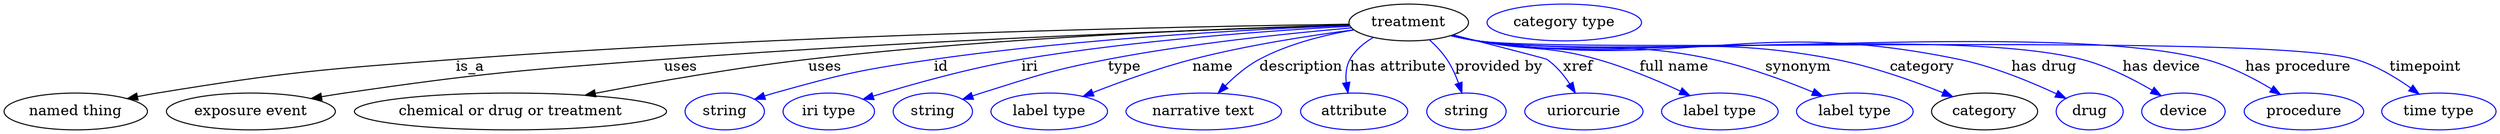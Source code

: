 digraph {
	graph [bb="0,0,2413.8,123"];
	node [label="\N"];
	treatment	[height=0.5,
		label=treatment,
		pos="1359.5,105",
		width=1.6068];
	"named thing"	[height=0.5,
		pos="69.544,18",
		width=1.9318];
	treatment -> "named thing"	[label=is_a,
		lp="450.54,61.5",
		pos="e,119.33,30.635 1301.9,103.33 1156.6,101.32 763.33,93.818 436.54,69 307.64,59.21 275.09,57.125 147.54,36 141.68,35.028 135.58,33.904 \
129.5,32.706"];
	"exposure event"	[height=0.5,
		pos="238.54,18",
		width=2.2748];
	treatment -> "exposure event"	[label=uses,
		lp="655.04,61.5",
		pos="e,297.17,30.651 1302,102.34 1179.7,98.557 885,88.126 638.54,69 500.84,58.314 466.2,56.03 329.54,36 322.25,34.93 314.64,33.698 307.07,\
32.395"];
	"chemical or drug or treatment"	[height=0.5,
		pos="489.54,18",
		width=4.2066];
	treatment -> "chemical or drug or treatment"	[label=uses,
		lp="795.04,61.5",
		pos="e,561.97,33.831 1302,102.65 1197.5,99.735 969.51,91.202 778.54,69 708.52,60.859 629.72,46.901 572.11,35.799"];
	id	[color=blue,
		height=0.5,
		label=string,
		pos="697.54,18",
		width=1.0652];
	treatment -> id	[color=blue,
		label=id,
		lp="907.54,61.5",
		pos="e,726.54,29.954 1302.4,102.1 1215.3,98.644 1044.3,89.692 900.54,69 830.83,58.967 813.33,55.131 745.54,36 742.44,35.124 739.24,34.151 \
736.05,33.129",
		style=solid];
	iri	[color=blue,
		height=0.5,
		label="iri type",
		pos="798.54,18",
		width=1.2277];
	treatment -> iri	[color=blue,
		label=iri,
		lp="993.54,61.5",
		pos="e,831.91,29.942 1302.8,101.34 1229.2,97.289 1097.1,87.948 985.54,69 935.36,60.476 879.1,44.535 841.52,32.939",
		style=solid];
	type	[color=blue,
		height=0.5,
		label=string,
		pos="899.54,18",
		width=1.0652];
	treatment -> type	[color=blue,
		label=type,
		lp="1084.5,61.5",
		pos="e,928.5,29.898 1304.2,99.74 1245.4,94.655 1149.8,84.798 1068.5,69 1013.4,58.285 1000.1,52.901 946.54,36 943.79,35.131 940.96,34.201 \
938.11,33.24",
		style=solid];
	name	[color=blue,
		height=0.5,
		label="label type",
		pos="1012.5,18",
		width=1.5707];
	treatment -> name	[color=blue,
		label=name,
		lp="1170.5,61.5",
		pos="e,1045.2,32.737 1306.2,97.78 1263.6,92.171 1202.7,82.687 1150.5,69 1117.7,60.383 1081.7,47.204 1054.7,36.54",
		style=solid];
	description	[color=blue,
		height=0.5,
		label="narrative text",
		pos="1162.5,18",
		width=2.0943];
	treatment -> description	[color=blue,
		label=description,
		lp="1255,61.5",
		pos="e,1175.8,35.782 1306.1,97.989 1277.6,93.126 1242.7,84.432 1214.5,69 1202.7,62.511 1191.6,52.619 1182.7,43.342",
		style=solid];
	"has attribute"	[color=blue,
		height=0.5,
		label=attribute,
		pos="1307.5,18",
		width=1.4443];
	treatment -> "has attribute"	[color=blue,
		label="has attribute",
		lp="1349.5,61.5",
		pos="e,1301.1,36.221 1325.2,90.441 1316.2,85.155 1307.6,78.121 1302.5,69 1298.7,62.118 1298.2,53.863 1299.1,46.061",
		style=solid];
	"provided by"	[color=blue,
		height=0.5,
		label=string,
		pos="1415.5,18",
		width=1.0652];
	treatment -> "provided by"	[color=blue,
		label="provided by",
		lp="1447,61.5",
		pos="e,1411.1,36.115 1379.7,87.999 1385.7,82.471 1391.9,75.915 1396.5,69 1401.3,61.938 1405,53.545 1407.9,45.671",
		style=solid];
	xref	[color=blue,
		height=0.5,
		label=uriorcurie,
		pos="1529.5,18",
		width=1.5887];
	treatment -> xref	[color=blue,
		label=xref,
		lp="1524,61.5",
		pos="e,1521.1,36.236 1402.6,92.93 1441.4,82.93 1492.6,69.674 1493.5,69 1502.5,62.829 1510.1,53.638 1515.9,44.813",
		style=solid];
	"full name"	[color=blue,
		height=0.5,
		label="label type",
		pos="1661.5,18",
		width=1.5707];
	treatment -> "full name"	[color=blue,
		label="full name",
		lp="1617,61.5",
		pos="e,1632.4,33.595 1401.9,92.6 1410.1,90.595 1418.5,88.631 1426.5,87 1477.7,76.573 1492.3,83.21 1542.5,69 1570.3,61.149 1600.2,48.565 \
1623.1,37.986",
		style=solid];
	synonym	[color=blue,
		height=0.5,
		label="label type",
		pos="1792.5,18",
		width=1.5707];
	treatment -> synonym	[color=blue,
		label=synonym,
		lp="1737.5,61.5",
		pos="e,1761.2,33.109 1400.8,92.372 1409.2,90.314 1418.1,88.388 1426.5,87 1526.8,70.441 1555.2,90.507 1654.5,69 1688.1,61.725 1724.7,48.229 \
1751.7,37.09",
		style=solid];
	category	[height=0.5,
		pos="1918.5,18",
		width=1.4263];
	treatment -> category	[color=blue,
		label=category,
		lp="1858,61.5",
		pos="e,1887.6,32.53 1400.7,92.194 1409.2,90.15 1418.1,88.275 1426.5,87 1579.2,63.898 1622,98.46 1773.5,69 1809.9,61.926 1849.7,47.753 \
1878.3,36.297",
		style=solid];
	"has drug"	[color=blue,
		height=0.5,
		label=drug,
		pos="2020.5,18",
		width=0.9027];
	treatment -> "has drug"	[color=blue,
		label="has drug",
		lp="1976.5,61.5",
		pos="e,1997.4,30.897 1400.4,92.193 1409,90.121 1418,88.236 1426.5,87 1632.1,57.295 1690.2,111.17 1893.5,69 1927.1,62.047 1963.2,47.007 \
1988.4,35.228",
		style=solid];
	"has device"	[color=blue,
		height=0.5,
		label=device,
		pos="2111.5,18",
		width=1.1193];
	treatment -> "has device"	[color=blue,
		label="has device",
		lp="2090.5,61.5",
		pos="e,2089.8,33.477 1400.4,92.141 1408.9,90.073 1418,88.202 1426.5,87 1555.6,68.872 1886.3,101.13 2012.5,69 2036.9,62.797 2062.2,49.906 \
2081.1,38.768",
		style=solid];
	"has procedure"	[color=blue,
		height=0.5,
		label=procedure,
		pos="2227.5,18",
		width=1.6068];
	treatment -> "has procedure"	[color=blue,
		label="has procedure",
		lp="2223,61.5",
		pos="e,2205,34.716 1400.4,92.106 1408.9,90.041 1418,88.18 1426.5,87 1582,65.568 1980.7,108.58 2132.5,69 2155.1,63.115 2178.3,51.03 2196.2,\
40.216",
		style=solid];
	timepoint	[color=blue,
		height=0.5,
		label="time type",
		pos="2358.5,18",
		width=1.5346];
	treatment -> timepoint	[color=blue,
		label=timepoint,
		lp="2345.5,61.5",
		pos="e,2339.6,34.976 1400.4,92.077 1408.9,90.014 1418,88.161 1426.5,87 1520.4,74.274 2187.8,96.064 2278.5,69 2297.7,63.287 2316.8,51.657 \
2331.5,41.05",
		style=solid];
	"named thing_category"	[color=blue,
		height=0.5,
		label="category type",
		pos="1510.5,105",
		width=2.0762];
}

